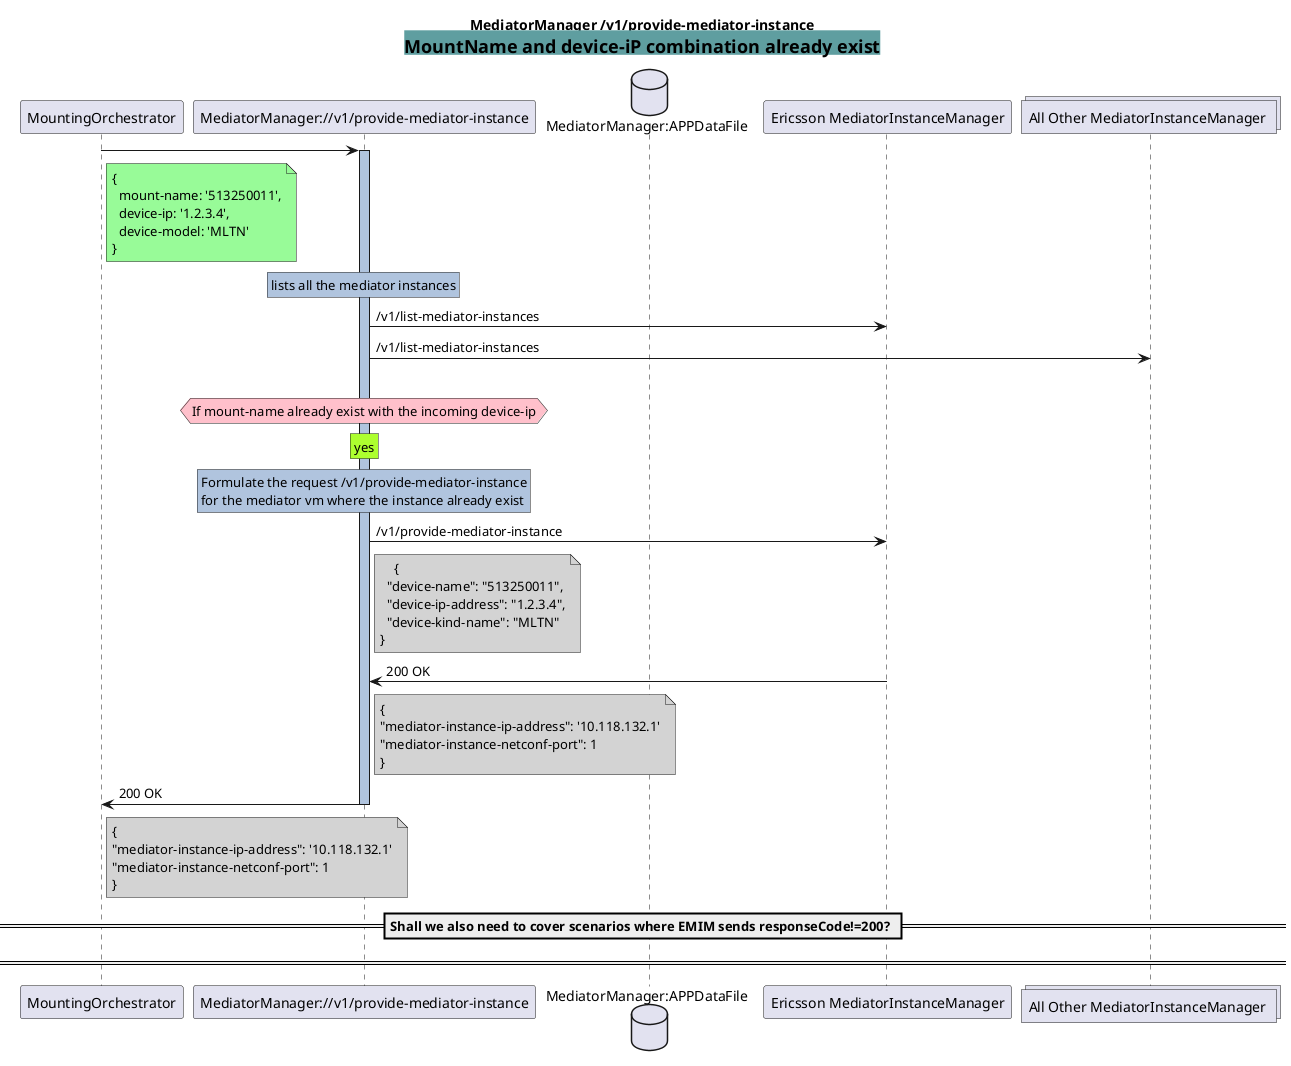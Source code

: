 @startuml DeleteMediatorVmTemplate
skinparam responseMessageBelowArrow true

title
MediatorManager /v1/provide-mediator-instance
<back:cadetblue><size:18>MountName and device-iP combination already exist</size></back>
end title

participant "MountingOrchestrator" as MO
participant "MediatorManager://v1/provide-mediator-instance" as MM
database "MediatorManager:APPDataFile" as AppData
participant "Ericsson MediatorInstanceManager" as EMIM
collections "All Other MediatorInstanceManager " as AMIM


MO -> MM : 
note right MO #PaleGreen
    { 
      mount-name: '513250011',
      device-ip: '1.2.3.4',
      device-model: 'MLTN'
    }
end note
activate MM #LightSteelBlue

rnote over MM #LightSteelBlue
    lists all the mediator instances
end note

MM -> EMIM : /v1/list-mediator-instances

MM -> AMIM : /v1/list-mediator-instances
group mount-name already exist with the incoming device-ip
hnote over MM #Pink
    If mount-name already exist with the incoming device-ip
end note
rnote over MM #GreenYellow
    yes
end note

rnote over MM #LightSteelBlue
    Formulate the request /v1/provide-mediator-instance
    for the mediator vm where the instance already exist
end note

MM -> EMIM : /v1/provide-mediator-instance
note right MM #LightGrey
    {
  "device-name": "513250011",
  "device-ip-address": "1.2.3.4",
  "device-kind-name": "MLTN"
}
end note

EMIM -> MM : 200 OK
note right MM #LightGray
        {
        "mediator-instance-ip-address": '10.118.132.1'
        "mediator-instance-netconf-port": 1
        }
end note


MM -> MO : 200 OK
note right MO #LightGray
        {
        "mediator-instance-ip-address": '10.118.132.1'
        "mediator-instance-netconf-port": 1
        }
end note
== Shall we also need to cover scenarios where EMIM sends responseCode!=200? ==
== ==

deactivate MM

@enduml